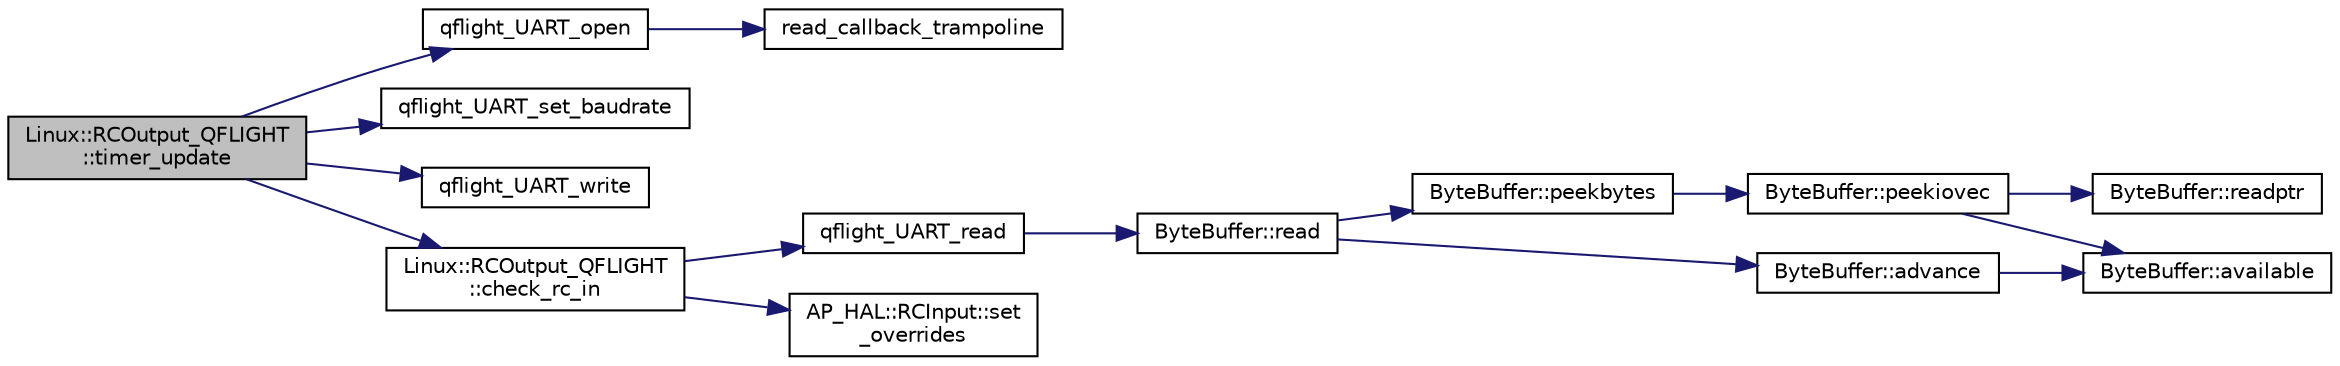 digraph "Linux::RCOutput_QFLIGHT::timer_update"
{
 // INTERACTIVE_SVG=YES
  edge [fontname="Helvetica",fontsize="10",labelfontname="Helvetica",labelfontsize="10"];
  node [fontname="Helvetica",fontsize="10",shape=record];
  rankdir="LR";
  Node1 [label="Linux::RCOutput_QFLIGHT\l::timer_update",height=0.2,width=0.4,color="black", fillcolor="grey75", style="filled", fontcolor="black"];
  Node1 -> Node2 [color="midnightblue",fontsize="10",style="solid",fontname="Helvetica"];
  Node2 [label="qflight_UART_open",height=0.2,width=0.4,color="black", fillcolor="white", style="filled",URL="$dsp__functions_8cpp.html#a177be6e343a33f5256ee06db93778cdf"];
  Node2 -> Node3 [color="midnightblue",fontsize="10",style="solid",fontname="Helvetica"];
  Node3 [label="read_callback_trampoline",height=0.2,width=0.4,color="black", fillcolor="white", style="filled",URL="$dsp__functions_8cpp.html#a56b1a6e29c41db8ac7c6cd2908adb540"];
  Node1 -> Node4 [color="midnightblue",fontsize="10",style="solid",fontname="Helvetica"];
  Node4 [label="qflight_UART_set_baudrate",height=0.2,width=0.4,color="black", fillcolor="white", style="filled",URL="$dsp__functions_8cpp.html#a2b5db801f528e7243d1f4f21c62b17bb"];
  Node1 -> Node5 [color="midnightblue",fontsize="10",style="solid",fontname="Helvetica"];
  Node5 [label="qflight_UART_write",height=0.2,width=0.4,color="black", fillcolor="white", style="filled",URL="$dsp__functions_8cpp.html#a50128734c8a19a76312d7c16f9a75368"];
  Node1 -> Node6 [color="midnightblue",fontsize="10",style="solid",fontname="Helvetica"];
  Node6 [label="Linux::RCOutput_QFLIGHT\l::check_rc_in",height=0.2,width=0.4,color="black", fillcolor="white", style="filled",URL="$classLinux_1_1RCOutput__QFLIGHT.html#a260db9d7c9be3822fb10ef9c58b8cd2e"];
  Node6 -> Node7 [color="midnightblue",fontsize="10",style="solid",fontname="Helvetica"];
  Node7 [label="qflight_UART_read",height=0.2,width=0.4,color="black", fillcolor="white", style="filled",URL="$dsp__functions_8cpp.html#a817bbece03d64fa186d8526978a8a5ad"];
  Node7 -> Node8 [color="midnightblue",fontsize="10",style="solid",fontname="Helvetica"];
  Node8 [label="ByteBuffer::read",height=0.2,width=0.4,color="black", fillcolor="white", style="filled",URL="$classByteBuffer.html#ac9f5cce862fd90705d27cf1d7ba24ebc"];
  Node8 -> Node9 [color="midnightblue",fontsize="10",style="solid",fontname="Helvetica"];
  Node9 [label="ByteBuffer::peekbytes",height=0.2,width=0.4,color="black", fillcolor="white", style="filled",URL="$classByteBuffer.html#af34d398a28a23bf19cad598487eeb54d"];
  Node9 -> Node10 [color="midnightblue",fontsize="10",style="solid",fontname="Helvetica"];
  Node10 [label="ByteBuffer::peekiovec",height=0.2,width=0.4,color="black", fillcolor="white", style="filled",URL="$classByteBuffer.html#a413289b6d4cc7f9550b9c75dc7e886d5"];
  Node10 -> Node11 [color="midnightblue",fontsize="10",style="solid",fontname="Helvetica"];
  Node11 [label="ByteBuffer::available",height=0.2,width=0.4,color="black", fillcolor="white", style="filled",URL="$classByteBuffer.html#aacbc04305e267a33a431f8736f8d0d5d"];
  Node10 -> Node12 [color="midnightblue",fontsize="10",style="solid",fontname="Helvetica"];
  Node12 [label="ByteBuffer::readptr",height=0.2,width=0.4,color="black", fillcolor="white", style="filled",URL="$classByteBuffer.html#ac8877785d9931ae293a216b46951b4a1"];
  Node8 -> Node13 [color="midnightblue",fontsize="10",style="solid",fontname="Helvetica"];
  Node13 [label="ByteBuffer::advance",height=0.2,width=0.4,color="black", fillcolor="white", style="filled",URL="$classByteBuffer.html#a876a74665a4f4358cf2a57941543d0d6"];
  Node13 -> Node11 [color="midnightblue",fontsize="10",style="solid",fontname="Helvetica"];
  Node6 -> Node14 [color="midnightblue",fontsize="10",style="solid",fontname="Helvetica"];
  Node14 [label="AP_HAL::RCInput::set\l_overrides",height=0.2,width=0.4,color="black", fillcolor="white", style="filled",URL="$classAP__HAL_1_1RCInput.html#a0989c5ca271631fe655c047d4a022a3d"];
}
